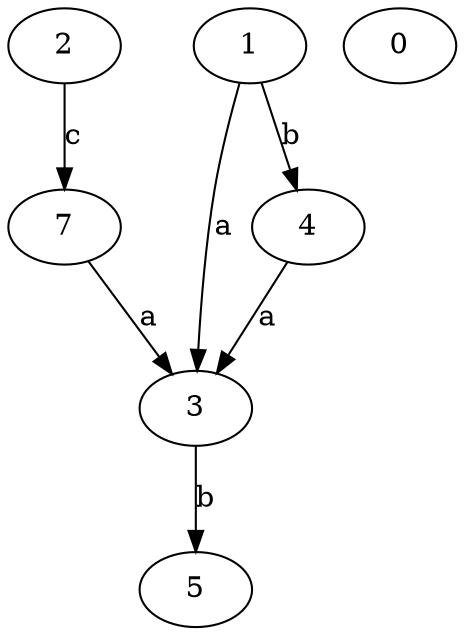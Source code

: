 strict digraph  {
2;
3;
4;
5;
0;
1;
7;
2 -> 7  [label=c];
3 -> 5  [label=b];
4 -> 3  [label=a];
1 -> 3  [label=a];
1 -> 4  [label=b];
7 -> 3  [label=a];
}
